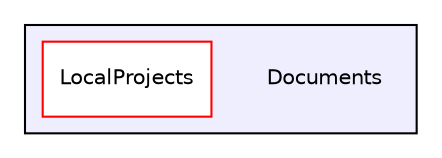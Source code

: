 digraph "D:/Documents" {
  compound=true
  node [ fontsize="10", fontname="Helvetica"];
  edge [ labelfontsize="10", labelfontname="Helvetica"];
  subgraph clusterdir_f396504afdc959660871b003fa10164d {
    graph [ bgcolor="#eeeeff", pencolor="black", label="" URL="dir_f396504afdc959660871b003fa10164d.html"];
    dir_f396504afdc959660871b003fa10164d [shape=plaintext label="Documents"];
    dir_797f3e2edc8750557758a2619f1dc004 [shape=box label="LocalProjects" color="red" fillcolor="white" style="filled" URL="dir_797f3e2edc8750557758a2619f1dc004.html"];
  }
}

